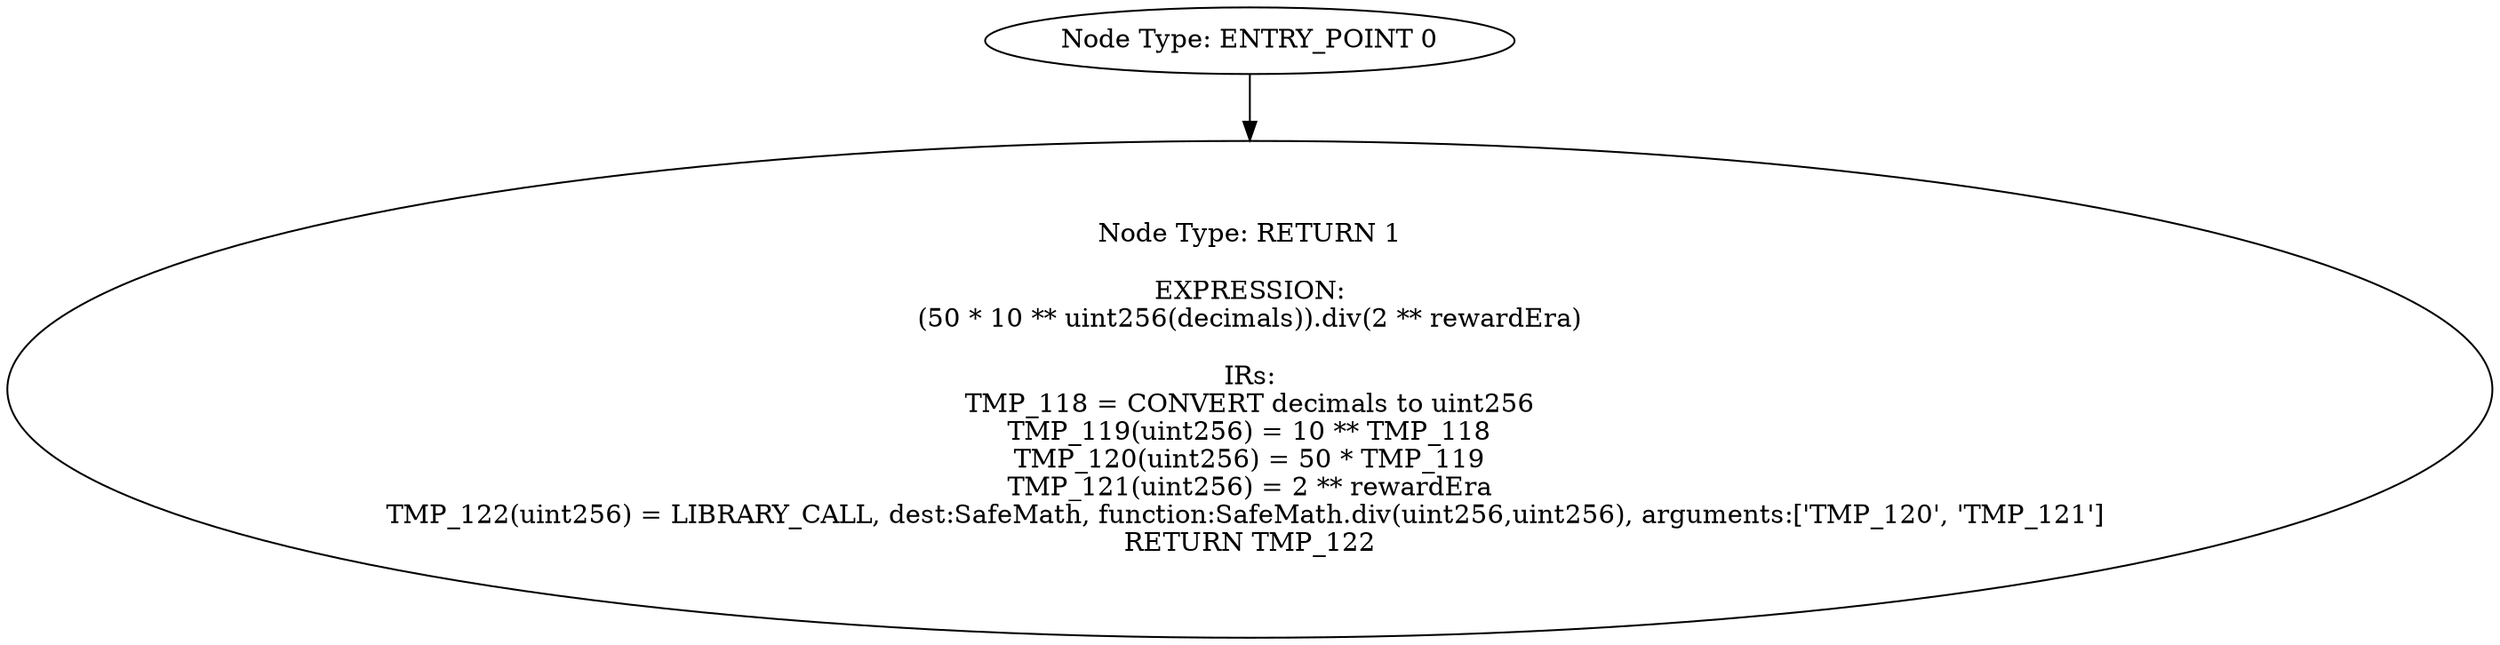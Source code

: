 digraph{
0[label="Node Type: ENTRY_POINT 0
"];
0->1;
1[label="Node Type: RETURN 1

EXPRESSION:
(50 * 10 ** uint256(decimals)).div(2 ** rewardEra)

IRs:
TMP_118 = CONVERT decimals to uint256
TMP_119(uint256) = 10 ** TMP_118
TMP_120(uint256) = 50 * TMP_119
TMP_121(uint256) = 2 ** rewardEra
TMP_122(uint256) = LIBRARY_CALL, dest:SafeMath, function:SafeMath.div(uint256,uint256), arguments:['TMP_120', 'TMP_121'] 
RETURN TMP_122"];
}

